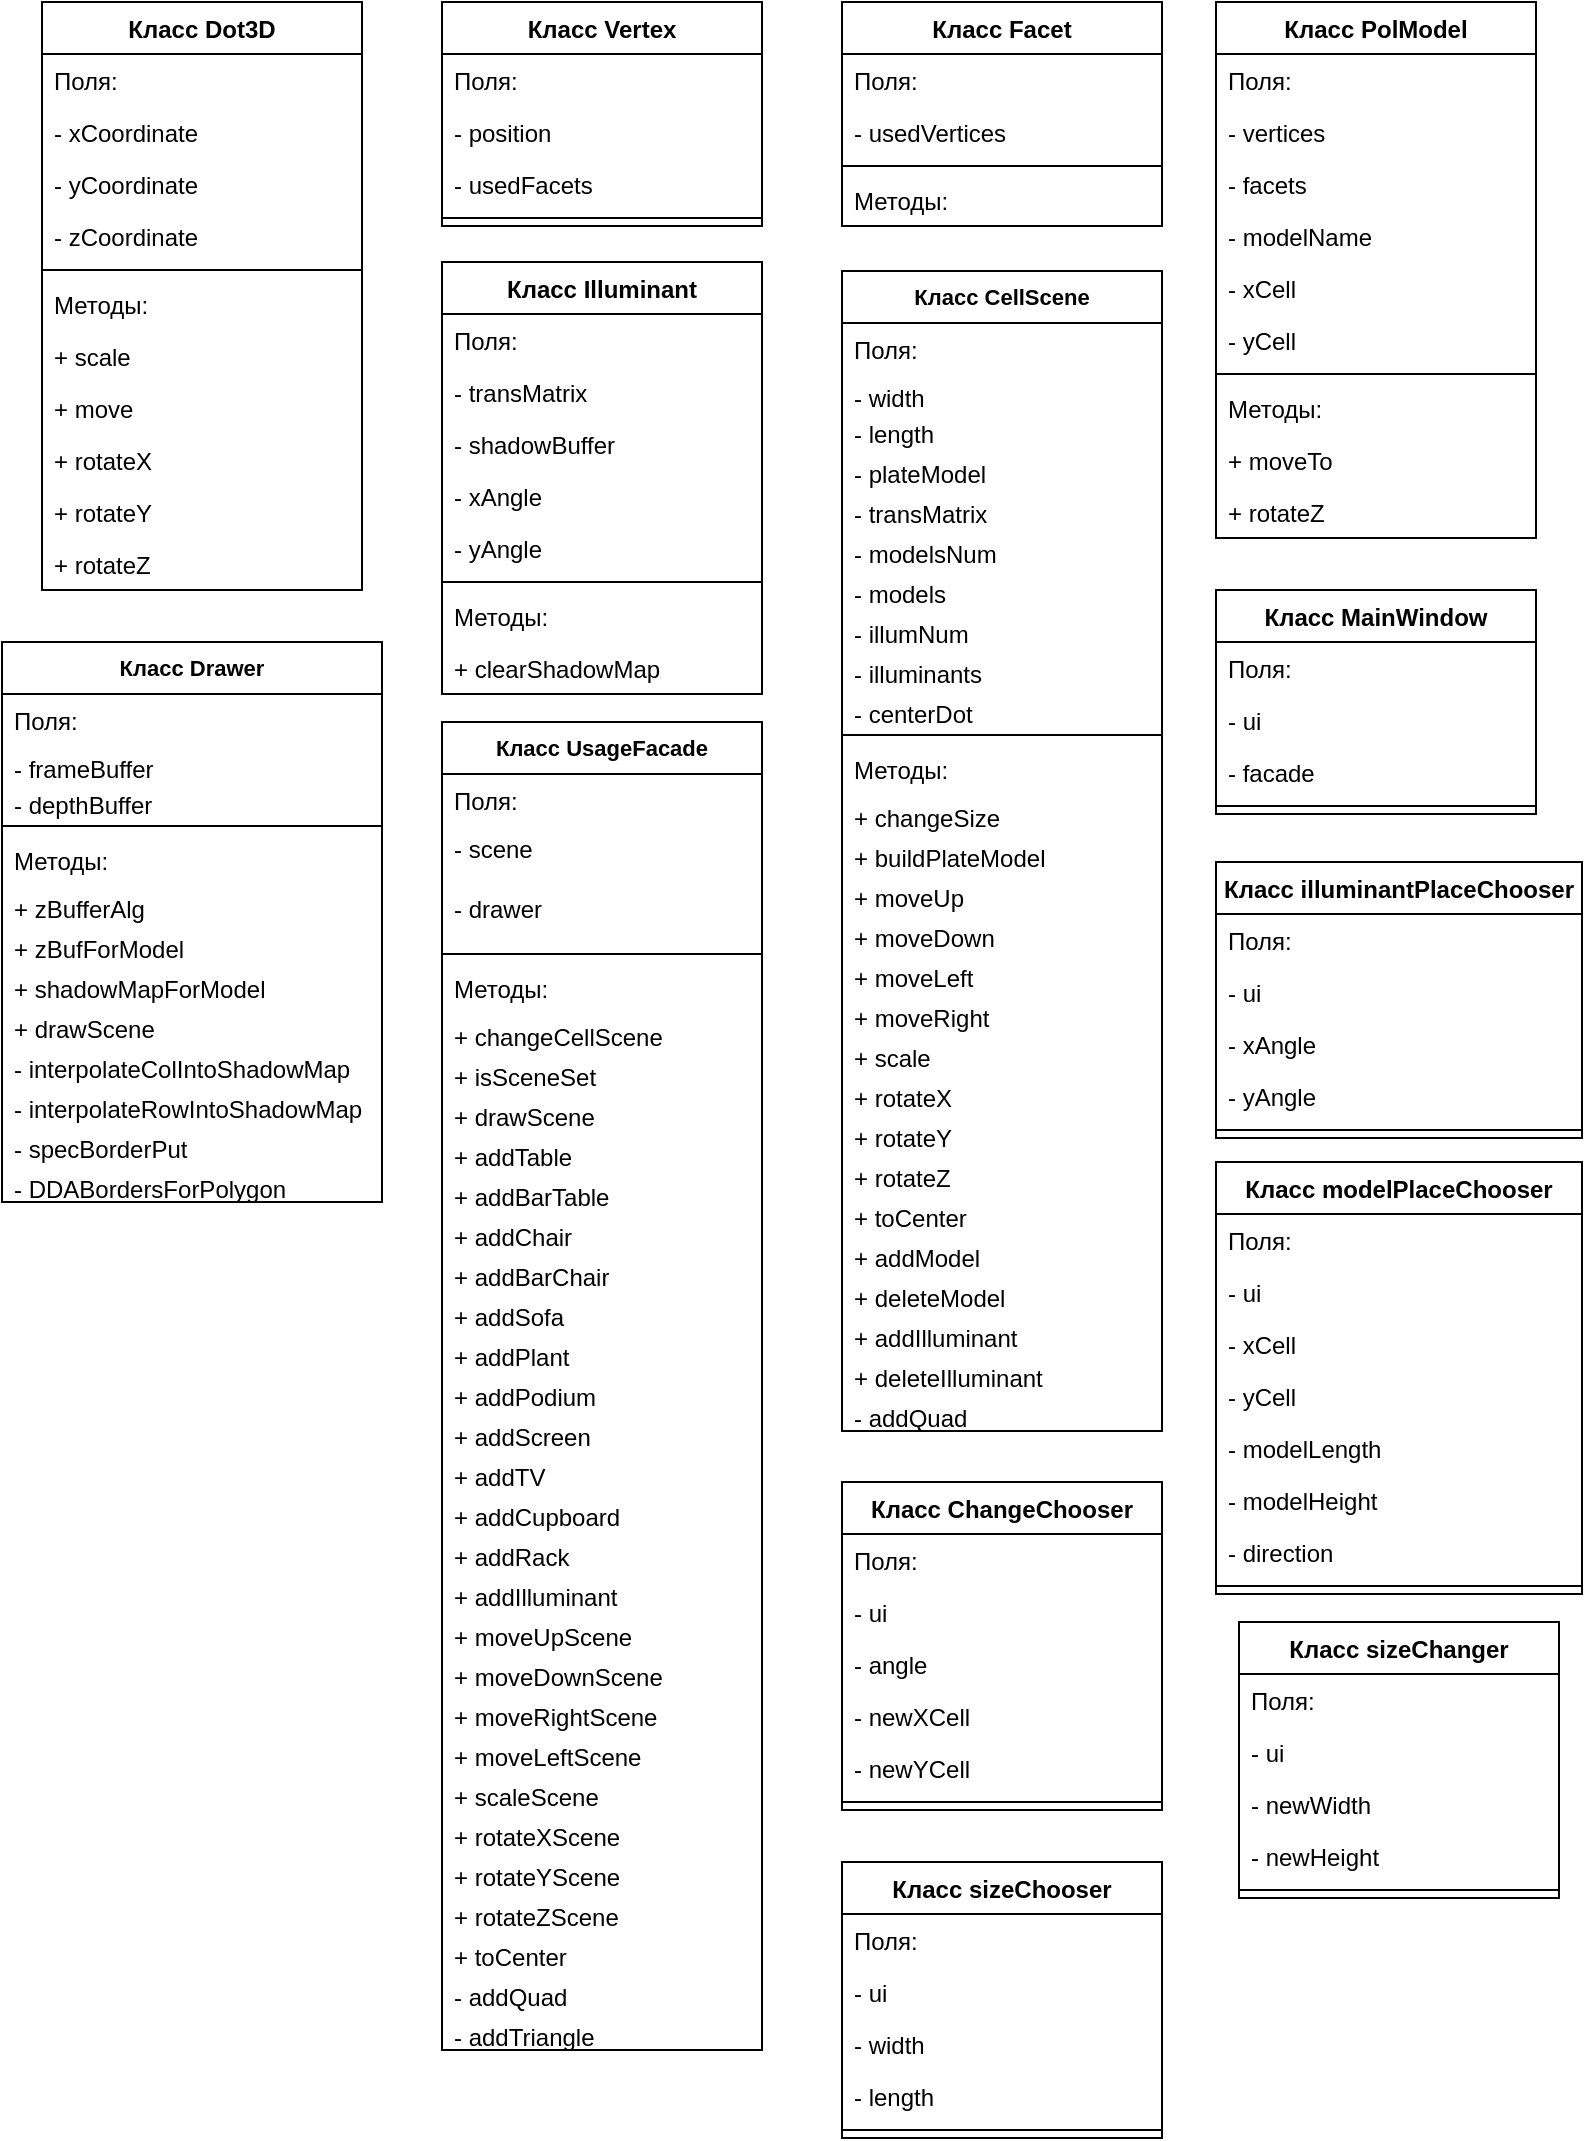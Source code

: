 <mxfile version="13.7.3" type="device"><diagram id="hMQNTa0_9MdyWYqPHMWZ" name="Страница 1"><mxGraphModel dx="883" dy="1422" grid="1" gridSize="10" guides="1" tooltips="1" connect="1" arrows="1" fold="1" page="1" pageScale="1" pageWidth="827" pageHeight="1169" math="0" shadow="0"><root><mxCell id="0"/><mxCell id="1" parent="0"/><mxCell id="Jduav44TmlYK7xalt5z2-1" value="Класс Dot3D" style="swimlane;fontStyle=1;align=center;verticalAlign=top;childLayout=stackLayout;horizontal=1;startSize=26;horizontalStack=0;resizeParent=1;resizeParentMax=0;resizeLast=0;collapsible=1;marginBottom=0;" vertex="1" parent="1"><mxGeometry x="80" y="160" width="160" height="294" as="geometry"/></mxCell><mxCell id="Jduav44TmlYK7xalt5z2-2" value="Поля:" style="text;strokeColor=none;fillColor=none;align=left;verticalAlign=top;spacingLeft=4;spacingRight=4;overflow=hidden;rotatable=0;points=[[0,0.5],[1,0.5]];portConstraint=eastwest;" vertex="1" parent="Jduav44TmlYK7xalt5z2-1"><mxGeometry y="26" width="160" height="26" as="geometry"/></mxCell><mxCell id="Jduav44TmlYK7xalt5z2-5" value="- xCoordinate" style="text;strokeColor=none;fillColor=none;align=left;verticalAlign=top;spacingLeft=4;spacingRight=4;overflow=hidden;rotatable=0;points=[[0,0.5],[1,0.5]];portConstraint=eastwest;" vertex="1" parent="Jduav44TmlYK7xalt5z2-1"><mxGeometry y="52" width="160" height="26" as="geometry"/></mxCell><mxCell id="Jduav44TmlYK7xalt5z2-6" value="- yCoordinate" style="text;strokeColor=none;fillColor=none;align=left;verticalAlign=top;spacingLeft=4;spacingRight=4;overflow=hidden;rotatable=0;points=[[0,0.5],[1,0.5]];portConstraint=eastwest;" vertex="1" parent="Jduav44TmlYK7xalt5z2-1"><mxGeometry y="78" width="160" height="26" as="geometry"/></mxCell><mxCell id="Jduav44TmlYK7xalt5z2-7" value="- zCoordinate" style="text;strokeColor=none;fillColor=none;align=left;verticalAlign=top;spacingLeft=4;spacingRight=4;overflow=hidden;rotatable=0;points=[[0,0.5],[1,0.5]];portConstraint=eastwest;" vertex="1" parent="Jduav44TmlYK7xalt5z2-1"><mxGeometry y="104" width="160" height="26" as="geometry"/></mxCell><mxCell id="Jduav44TmlYK7xalt5z2-3" value="" style="line;strokeWidth=1;fillColor=none;align=left;verticalAlign=middle;spacingTop=-1;spacingLeft=3;spacingRight=3;rotatable=0;labelPosition=right;points=[];portConstraint=eastwest;" vertex="1" parent="Jduav44TmlYK7xalt5z2-1"><mxGeometry y="130" width="160" height="8" as="geometry"/></mxCell><mxCell id="Jduav44TmlYK7xalt5z2-4" value="Методы:" style="text;strokeColor=none;fillColor=none;align=left;verticalAlign=top;spacingLeft=4;spacingRight=4;overflow=hidden;rotatable=0;points=[[0,0.5],[1,0.5]];portConstraint=eastwest;" vertex="1" parent="Jduav44TmlYK7xalt5z2-1"><mxGeometry y="138" width="160" height="26" as="geometry"/></mxCell><mxCell id="Jduav44TmlYK7xalt5z2-8" value="+ scale" style="text;strokeColor=none;fillColor=none;align=left;verticalAlign=top;spacingLeft=4;spacingRight=4;overflow=hidden;rotatable=0;points=[[0,0.5],[1,0.5]];portConstraint=eastwest;" vertex="1" parent="Jduav44TmlYK7xalt5z2-1"><mxGeometry y="164" width="160" height="26" as="geometry"/></mxCell><mxCell id="Jduav44TmlYK7xalt5z2-9" value="+ move" style="text;strokeColor=none;fillColor=none;align=left;verticalAlign=top;spacingLeft=4;spacingRight=4;overflow=hidden;rotatable=0;points=[[0,0.5],[1,0.5]];portConstraint=eastwest;" vertex="1" parent="Jduav44TmlYK7xalt5z2-1"><mxGeometry y="190" width="160" height="26" as="geometry"/></mxCell><mxCell id="Jduav44TmlYK7xalt5z2-10" value="+ rotateX" style="text;strokeColor=none;fillColor=none;align=left;verticalAlign=top;spacingLeft=4;spacingRight=4;overflow=hidden;rotatable=0;points=[[0,0.5],[1,0.5]];portConstraint=eastwest;" vertex="1" parent="Jduav44TmlYK7xalt5z2-1"><mxGeometry y="216" width="160" height="26" as="geometry"/></mxCell><mxCell id="Jduav44TmlYK7xalt5z2-11" value="+ rotateY" style="text;strokeColor=none;fillColor=none;align=left;verticalAlign=top;spacingLeft=4;spacingRight=4;overflow=hidden;rotatable=0;points=[[0,0.5],[1,0.5]];portConstraint=eastwest;" vertex="1" parent="Jduav44TmlYK7xalt5z2-1"><mxGeometry y="242" width="160" height="26" as="geometry"/></mxCell><mxCell id="Jduav44TmlYK7xalt5z2-12" value="+ rotateZ" style="text;strokeColor=none;fillColor=none;align=left;verticalAlign=top;spacingLeft=4;spacingRight=4;overflow=hidden;rotatable=0;points=[[0,0.5],[1,0.5]];portConstraint=eastwest;" vertex="1" parent="Jduav44TmlYK7xalt5z2-1"><mxGeometry y="268" width="160" height="26" as="geometry"/></mxCell><mxCell id="Jduav44TmlYK7xalt5z2-13" value="Класс Vertex" style="swimlane;fontStyle=1;align=center;verticalAlign=top;childLayout=stackLayout;horizontal=1;startSize=26;horizontalStack=0;resizeParent=1;resizeParentMax=0;resizeLast=0;collapsible=1;marginBottom=0;" vertex="1" parent="1"><mxGeometry x="280" y="160" width="160" height="112" as="geometry"/></mxCell><mxCell id="Jduav44TmlYK7xalt5z2-14" value="Поля:" style="text;strokeColor=none;fillColor=none;align=left;verticalAlign=top;spacingLeft=4;spacingRight=4;overflow=hidden;rotatable=0;points=[[0,0.5],[1,0.5]];portConstraint=eastwest;" vertex="1" parent="Jduav44TmlYK7xalt5z2-13"><mxGeometry y="26" width="160" height="26" as="geometry"/></mxCell><mxCell id="Jduav44TmlYK7xalt5z2-15" value="- position" style="text;strokeColor=none;fillColor=none;align=left;verticalAlign=top;spacingLeft=4;spacingRight=4;overflow=hidden;rotatable=0;points=[[0,0.5],[1,0.5]];portConstraint=eastwest;" vertex="1" parent="Jduav44TmlYK7xalt5z2-13"><mxGeometry y="52" width="160" height="26" as="geometry"/></mxCell><mxCell id="Jduav44TmlYK7xalt5z2-16" value="- usedFacets" style="text;strokeColor=none;fillColor=none;align=left;verticalAlign=top;spacingLeft=4;spacingRight=4;overflow=hidden;rotatable=0;points=[[0,0.5],[1,0.5]];portConstraint=eastwest;" vertex="1" parent="Jduav44TmlYK7xalt5z2-13"><mxGeometry y="78" width="160" height="26" as="geometry"/></mxCell><mxCell id="Jduav44TmlYK7xalt5z2-18" value="" style="line;strokeWidth=1;fillColor=none;align=left;verticalAlign=middle;spacingTop=-1;spacingLeft=3;spacingRight=3;rotatable=0;labelPosition=right;points=[];portConstraint=eastwest;" vertex="1" parent="Jduav44TmlYK7xalt5z2-13"><mxGeometry y="104" width="160" height="8" as="geometry"/></mxCell><mxCell id="Jduav44TmlYK7xalt5z2-36" value="Класс Facet" style="swimlane;fontStyle=1;align=center;verticalAlign=top;childLayout=stackLayout;horizontal=1;startSize=26;horizontalStack=0;resizeParent=1;resizeParentMax=0;resizeLast=0;collapsible=1;marginBottom=0;" vertex="1" parent="1"><mxGeometry x="480" y="160" width="160" height="112" as="geometry"/></mxCell><mxCell id="Jduav44TmlYK7xalt5z2-37" value="Поля:" style="text;strokeColor=none;fillColor=none;align=left;verticalAlign=top;spacingLeft=4;spacingRight=4;overflow=hidden;rotatable=0;points=[[0,0.5],[1,0.5]];portConstraint=eastwest;" vertex="1" parent="Jduav44TmlYK7xalt5z2-36"><mxGeometry y="26" width="160" height="26" as="geometry"/></mxCell><mxCell id="Jduav44TmlYK7xalt5z2-38" value="- usedVertices" style="text;strokeColor=none;fillColor=none;align=left;verticalAlign=top;spacingLeft=4;spacingRight=4;overflow=hidden;rotatable=0;points=[[0,0.5],[1,0.5]];portConstraint=eastwest;" vertex="1" parent="Jduav44TmlYK7xalt5z2-36"><mxGeometry y="52" width="160" height="26" as="geometry"/></mxCell><mxCell id="Jduav44TmlYK7xalt5z2-40" value="" style="line;strokeWidth=1;fillColor=none;align=left;verticalAlign=middle;spacingTop=-1;spacingLeft=3;spacingRight=3;rotatable=0;labelPosition=right;points=[];portConstraint=eastwest;" vertex="1" parent="Jduav44TmlYK7xalt5z2-36"><mxGeometry y="78" width="160" height="8" as="geometry"/></mxCell><mxCell id="Jduav44TmlYK7xalt5z2-41" value="Методы:" style="text;strokeColor=none;fillColor=none;align=left;verticalAlign=top;spacingLeft=4;spacingRight=4;overflow=hidden;rotatable=0;points=[[0,0.5],[1,0.5]];portConstraint=eastwest;" vertex="1" parent="Jduav44TmlYK7xalt5z2-36"><mxGeometry y="86" width="160" height="26" as="geometry"/></mxCell><mxCell id="Jduav44TmlYK7xalt5z2-46" value="Класс PolModel" style="swimlane;fontStyle=1;align=center;verticalAlign=top;childLayout=stackLayout;horizontal=1;startSize=26;horizontalStack=0;resizeParent=1;resizeParentMax=0;resizeLast=0;collapsible=1;marginBottom=0;" vertex="1" parent="1"><mxGeometry x="667" y="160" width="160" height="268" as="geometry"/></mxCell><mxCell id="Jduav44TmlYK7xalt5z2-47" value="Поля:" style="text;strokeColor=none;fillColor=none;align=left;verticalAlign=top;spacingLeft=4;spacingRight=4;overflow=hidden;rotatable=0;points=[[0,0.5],[1,0.5]];portConstraint=eastwest;" vertex="1" parent="Jduav44TmlYK7xalt5z2-46"><mxGeometry y="26" width="160" height="26" as="geometry"/></mxCell><mxCell id="Jduav44TmlYK7xalt5z2-48" value="- vertices" style="text;strokeColor=none;fillColor=none;align=left;verticalAlign=top;spacingLeft=4;spacingRight=4;overflow=hidden;rotatable=0;points=[[0,0.5],[1,0.5]];portConstraint=eastwest;" vertex="1" parent="Jduav44TmlYK7xalt5z2-46"><mxGeometry y="52" width="160" height="26" as="geometry"/></mxCell><mxCell id="Jduav44TmlYK7xalt5z2-49" value="- facets" style="text;strokeColor=none;fillColor=none;align=left;verticalAlign=top;spacingLeft=4;spacingRight=4;overflow=hidden;rotatable=0;points=[[0,0.5],[1,0.5]];portConstraint=eastwest;" vertex="1" parent="Jduav44TmlYK7xalt5z2-46"><mxGeometry y="78" width="160" height="26" as="geometry"/></mxCell><mxCell id="Jduav44TmlYK7xalt5z2-56" value="- modelName" style="text;strokeColor=none;fillColor=none;align=left;verticalAlign=top;spacingLeft=4;spacingRight=4;overflow=hidden;rotatable=0;points=[[0,0.5],[1,0.5]];portConstraint=eastwest;" vertex="1" parent="Jduav44TmlYK7xalt5z2-46"><mxGeometry y="104" width="160" height="26" as="geometry"/></mxCell><mxCell id="Jduav44TmlYK7xalt5z2-57" value="- xCell" style="text;strokeColor=none;fillColor=none;align=left;verticalAlign=top;spacingLeft=4;spacingRight=4;overflow=hidden;rotatable=0;points=[[0,0.5],[1,0.5]];portConstraint=eastwest;" vertex="1" parent="Jduav44TmlYK7xalt5z2-46"><mxGeometry y="130" width="160" height="26" as="geometry"/></mxCell><mxCell id="Jduav44TmlYK7xalt5z2-58" value="- yCell" style="text;strokeColor=none;fillColor=none;align=left;verticalAlign=top;spacingLeft=4;spacingRight=4;overflow=hidden;rotatable=0;points=[[0,0.5],[1,0.5]];portConstraint=eastwest;" vertex="1" parent="Jduav44TmlYK7xalt5z2-46"><mxGeometry y="156" width="160" height="26" as="geometry"/></mxCell><mxCell id="Jduav44TmlYK7xalt5z2-50" value="" style="line;strokeWidth=1;fillColor=none;align=left;verticalAlign=middle;spacingTop=-1;spacingLeft=3;spacingRight=3;rotatable=0;labelPosition=right;points=[];portConstraint=eastwest;" vertex="1" parent="Jduav44TmlYK7xalt5z2-46"><mxGeometry y="182" width="160" height="8" as="geometry"/></mxCell><mxCell id="Jduav44TmlYK7xalt5z2-51" value="Методы:" style="text;strokeColor=none;fillColor=none;align=left;verticalAlign=top;spacingLeft=4;spacingRight=4;overflow=hidden;rotatable=0;points=[[0,0.5],[1,0.5]];portConstraint=eastwest;" vertex="1" parent="Jduav44TmlYK7xalt5z2-46"><mxGeometry y="190" width="160" height="26" as="geometry"/></mxCell><mxCell id="Jduav44TmlYK7xalt5z2-59" value="+ moveTo" style="text;strokeColor=none;fillColor=none;align=left;verticalAlign=top;spacingLeft=4;spacingRight=4;overflow=hidden;rotatable=0;points=[[0,0.5],[1,0.5]];portConstraint=eastwest;" vertex="1" parent="Jduav44TmlYK7xalt5z2-46"><mxGeometry y="216" width="160" height="26" as="geometry"/></mxCell><mxCell id="Jduav44TmlYK7xalt5z2-60" value="+ rotateZ" style="text;strokeColor=none;fillColor=none;align=left;verticalAlign=top;spacingLeft=4;spacingRight=4;overflow=hidden;rotatable=0;points=[[0,0.5],[1,0.5]];portConstraint=eastwest;" vertex="1" parent="Jduav44TmlYK7xalt5z2-46"><mxGeometry y="242" width="160" height="26" as="geometry"/></mxCell><mxCell id="Jduav44TmlYK7xalt5z2-66" value="Класс Illuminant" style="swimlane;fontStyle=1;align=center;verticalAlign=top;childLayout=stackLayout;horizontal=1;startSize=26;horizontalStack=0;resizeParent=1;resizeParentMax=0;resizeLast=0;collapsible=1;marginBottom=0;" vertex="1" parent="1"><mxGeometry x="280" y="290" width="160" height="216" as="geometry"/></mxCell><mxCell id="Jduav44TmlYK7xalt5z2-67" value="Поля:" style="text;strokeColor=none;fillColor=none;align=left;verticalAlign=top;spacingLeft=4;spacingRight=4;overflow=hidden;rotatable=0;points=[[0,0.5],[1,0.5]];portConstraint=eastwest;" vertex="1" parent="Jduav44TmlYK7xalt5z2-66"><mxGeometry y="26" width="160" height="26" as="geometry"/></mxCell><mxCell id="Jduav44TmlYK7xalt5z2-68" value="- transMatrix" style="text;strokeColor=none;fillColor=none;align=left;verticalAlign=top;spacingLeft=4;spacingRight=4;overflow=hidden;rotatable=0;points=[[0,0.5],[1,0.5]];portConstraint=eastwest;" vertex="1" parent="Jduav44TmlYK7xalt5z2-66"><mxGeometry y="52" width="160" height="26" as="geometry"/></mxCell><mxCell id="Jduav44TmlYK7xalt5z2-69" value="- shadowBuffer" style="text;strokeColor=none;fillColor=none;align=left;verticalAlign=top;spacingLeft=4;spacingRight=4;overflow=hidden;rotatable=0;points=[[0,0.5],[1,0.5]];portConstraint=eastwest;" vertex="1" parent="Jduav44TmlYK7xalt5z2-66"><mxGeometry y="78" width="160" height="26" as="geometry"/></mxCell><mxCell id="Jduav44TmlYK7xalt5z2-76" value="- xAngle" style="text;strokeColor=none;fillColor=none;align=left;verticalAlign=top;spacingLeft=4;spacingRight=4;overflow=hidden;rotatable=0;points=[[0,0.5],[1,0.5]];portConstraint=eastwest;" vertex="1" parent="Jduav44TmlYK7xalt5z2-66"><mxGeometry y="104" width="160" height="26" as="geometry"/></mxCell><mxCell id="Jduav44TmlYK7xalt5z2-77" value="- yAngle" style="text;strokeColor=none;fillColor=none;align=left;verticalAlign=top;spacingLeft=4;spacingRight=4;overflow=hidden;rotatable=0;points=[[0,0.5],[1,0.5]];portConstraint=eastwest;" vertex="1" parent="Jduav44TmlYK7xalt5z2-66"><mxGeometry y="130" width="160" height="26" as="geometry"/></mxCell><mxCell id="Jduav44TmlYK7xalt5z2-70" value="" style="line;strokeWidth=1;fillColor=none;align=left;verticalAlign=middle;spacingTop=-1;spacingLeft=3;spacingRight=3;rotatable=0;labelPosition=right;points=[];portConstraint=eastwest;" vertex="1" parent="Jduav44TmlYK7xalt5z2-66"><mxGeometry y="156" width="160" height="8" as="geometry"/></mxCell><mxCell id="Jduav44TmlYK7xalt5z2-71" value="Методы:" style="text;strokeColor=none;fillColor=none;align=left;verticalAlign=top;spacingLeft=4;spacingRight=4;overflow=hidden;rotatable=0;points=[[0,0.5],[1,0.5]];portConstraint=eastwest;" vertex="1" parent="Jduav44TmlYK7xalt5z2-66"><mxGeometry y="164" width="160" height="26" as="geometry"/></mxCell><mxCell id="Jduav44TmlYK7xalt5z2-79" value="+ clearShadowMap" style="text;strokeColor=none;fillColor=none;align=left;verticalAlign=top;spacingLeft=4;spacingRight=4;overflow=hidden;rotatable=0;points=[[0,0.5],[1,0.5]];portConstraint=eastwest;" vertex="1" parent="Jduav44TmlYK7xalt5z2-66"><mxGeometry y="190" width="160" height="26" as="geometry"/></mxCell><mxCell id="Jduav44TmlYK7xalt5z2-124" value="Класс Drawer" style="swimlane;fontStyle=1;align=center;verticalAlign=top;childLayout=stackLayout;horizontal=1;startSize=26;horizontalStack=0;resizeParent=1;resizeParentMax=0;resizeLast=0;collapsible=1;marginBottom=0;fontSize=11;" vertex="1" parent="1"><mxGeometry x="60" y="480" width="190" height="280" as="geometry"/></mxCell><mxCell id="Jduav44TmlYK7xalt5z2-125" value="Поля:" style="text;strokeColor=none;fillColor=none;align=left;verticalAlign=top;spacingLeft=4;spacingRight=4;overflow=hidden;rotatable=0;points=[[0,0.5],[1,0.5]];portConstraint=eastwest;" vertex="1" parent="Jduav44TmlYK7xalt5z2-124"><mxGeometry y="26" width="190" height="24" as="geometry"/></mxCell><mxCell id="Jduav44TmlYK7xalt5z2-126" value="- frameBuffer" style="text;strokeColor=none;fillColor=none;align=left;verticalAlign=top;spacingLeft=4;spacingRight=4;overflow=hidden;rotatable=0;points=[[0,0.5],[1,0.5]];portConstraint=eastwest;" vertex="1" parent="Jduav44TmlYK7xalt5z2-124"><mxGeometry y="50" width="190" height="18" as="geometry"/></mxCell><mxCell id="Jduav44TmlYK7xalt5z2-127" value="- depthBuffer" style="text;strokeColor=none;fillColor=none;align=left;verticalAlign=top;spacingLeft=4;spacingRight=4;overflow=hidden;rotatable=0;points=[[0,0.5],[1,0.5]];portConstraint=eastwest;" vertex="1" parent="Jduav44TmlYK7xalt5z2-124"><mxGeometry y="68" width="190" height="20" as="geometry"/></mxCell><mxCell id="Jduav44TmlYK7xalt5z2-135" value="" style="line;strokeWidth=1;fillColor=none;align=left;verticalAlign=middle;spacingTop=-1;spacingLeft=3;spacingRight=3;rotatable=0;labelPosition=right;points=[];portConstraint=eastwest;" vertex="1" parent="Jduav44TmlYK7xalt5z2-124"><mxGeometry y="88" width="190" height="8" as="geometry"/></mxCell><mxCell id="Jduav44TmlYK7xalt5z2-136" value="Методы:" style="text;strokeColor=none;fillColor=none;align=left;verticalAlign=top;spacingLeft=4;spacingRight=4;overflow=hidden;rotatable=0;points=[[0,0.5],[1,0.5]];portConstraint=eastwest;" vertex="1" parent="Jduav44TmlYK7xalt5z2-124"><mxGeometry y="96" width="190" height="24" as="geometry"/></mxCell><mxCell id="Jduav44TmlYK7xalt5z2-137" value="+ zBufferAlg" style="text;strokeColor=none;fillColor=none;align=left;verticalAlign=top;spacingLeft=4;spacingRight=4;overflow=hidden;rotatable=0;points=[[0,0.5],[1,0.5]];portConstraint=eastwest;" vertex="1" parent="Jduav44TmlYK7xalt5z2-124"><mxGeometry y="120" width="190" height="20" as="geometry"/></mxCell><mxCell id="Jduav44TmlYK7xalt5z2-138" value="+ zBufForModel" style="text;strokeColor=none;fillColor=none;align=left;verticalAlign=top;spacingLeft=4;spacingRight=4;overflow=hidden;rotatable=0;points=[[0,0.5],[1,0.5]];portConstraint=eastwest;" vertex="1" parent="Jduav44TmlYK7xalt5z2-124"><mxGeometry y="140" width="190" height="20" as="geometry"/></mxCell><mxCell id="Jduav44TmlYK7xalt5z2-139" value="+ shadowMapForModel" style="text;strokeColor=none;fillColor=none;align=left;verticalAlign=top;spacingLeft=4;spacingRight=4;overflow=hidden;rotatable=0;points=[[0,0.5],[1,0.5]];portConstraint=eastwest;" vertex="1" parent="Jduav44TmlYK7xalt5z2-124"><mxGeometry y="160" width="190" height="20" as="geometry"/></mxCell><mxCell id="Jduav44TmlYK7xalt5z2-140" value="+ drawScene" style="text;strokeColor=none;fillColor=none;align=left;verticalAlign=top;spacingLeft=4;spacingRight=4;overflow=hidden;rotatable=0;points=[[0,0.5],[1,0.5]];portConstraint=eastwest;" vertex="1" parent="Jduav44TmlYK7xalt5z2-124"><mxGeometry y="180" width="190" height="20" as="geometry"/></mxCell><mxCell id="Jduav44TmlYK7xalt5z2-145" value="- interpolateColIntoShadowMap" style="text;strokeColor=none;fillColor=none;align=left;verticalAlign=top;spacingLeft=4;spacingRight=4;overflow=hidden;rotatable=0;points=[[0,0.5],[1,0.5]];portConstraint=eastwest;" vertex="1" parent="Jduav44TmlYK7xalt5z2-124"><mxGeometry y="200" width="190" height="20" as="geometry"/></mxCell><mxCell id="Jduav44TmlYK7xalt5z2-146" value="- interpolateRowIntoShadowMap" style="text;strokeColor=none;fillColor=none;align=left;verticalAlign=top;spacingLeft=4;spacingRight=4;overflow=hidden;rotatable=0;points=[[0,0.5],[1,0.5]];portConstraint=eastwest;" vertex="1" parent="Jduav44TmlYK7xalt5z2-124"><mxGeometry y="220" width="190" height="20" as="geometry"/></mxCell><mxCell id="Jduav44TmlYK7xalt5z2-147" value="- specBorderPut" style="text;strokeColor=none;fillColor=none;align=left;verticalAlign=top;spacingLeft=4;spacingRight=4;overflow=hidden;rotatable=0;points=[[0,0.5],[1,0.5]];portConstraint=eastwest;" vertex="1" parent="Jduav44TmlYK7xalt5z2-124"><mxGeometry y="240" width="190" height="20" as="geometry"/></mxCell><mxCell id="Jduav44TmlYK7xalt5z2-148" value="- DDABordersForPolygon" style="text;strokeColor=none;fillColor=none;align=left;verticalAlign=top;spacingLeft=4;spacingRight=4;overflow=hidden;rotatable=0;points=[[0,0.5],[1,0.5]];portConstraint=eastwest;" vertex="1" parent="Jduav44TmlYK7xalt5z2-124"><mxGeometry y="260" width="190" height="20" as="geometry"/></mxCell><mxCell id="Jduav44TmlYK7xalt5z2-82" value="Класс UsageFacade" style="swimlane;fontStyle=1;align=center;verticalAlign=top;childLayout=stackLayout;horizontal=1;startSize=26;horizontalStack=0;resizeParent=1;resizeParentMax=0;resizeLast=0;collapsible=1;marginBottom=0;fontSize=11;" vertex="1" parent="1"><mxGeometry x="280" y="520" width="160" height="664" as="geometry"/></mxCell><mxCell id="Jduav44TmlYK7xalt5z2-83" value="Поля:" style="text;strokeColor=none;fillColor=none;align=left;verticalAlign=top;spacingLeft=4;spacingRight=4;overflow=hidden;rotatable=0;points=[[0,0.5],[1,0.5]];portConstraint=eastwest;" vertex="1" parent="Jduav44TmlYK7xalt5z2-82"><mxGeometry y="26" width="160" height="24" as="geometry"/></mxCell><mxCell id="Jduav44TmlYK7xalt5z2-84" value="- scene" style="text;strokeColor=none;fillColor=none;align=left;verticalAlign=top;spacingLeft=4;spacingRight=4;overflow=hidden;rotatable=0;points=[[0,0.5],[1,0.5]];portConstraint=eastwest;" vertex="1" parent="Jduav44TmlYK7xalt5z2-82"><mxGeometry y="50" width="160" height="30" as="geometry"/></mxCell><mxCell id="Jduav44TmlYK7xalt5z2-86" value="- drawer" style="text;strokeColor=none;fillColor=none;align=left;verticalAlign=top;spacingLeft=4;spacingRight=4;overflow=hidden;rotatable=0;points=[[0,0.5],[1,0.5]];portConstraint=eastwest;spacing=2;" vertex="1" parent="Jduav44TmlYK7xalt5z2-82"><mxGeometry y="80" width="160" height="32" as="geometry"/></mxCell><mxCell id="Jduav44TmlYK7xalt5z2-88" value="" style="line;strokeWidth=1;fillColor=none;align=left;verticalAlign=middle;spacingTop=-1;spacingLeft=3;spacingRight=3;rotatable=0;labelPosition=right;points=[];portConstraint=eastwest;" vertex="1" parent="Jduav44TmlYK7xalt5z2-82"><mxGeometry y="112" width="160" height="8" as="geometry"/></mxCell><mxCell id="Jduav44TmlYK7xalt5z2-89" value="Методы:" style="text;strokeColor=none;fillColor=none;align=left;verticalAlign=top;spacingLeft=4;spacingRight=4;overflow=hidden;rotatable=0;points=[[0,0.5],[1,0.5]];portConstraint=eastwest;" vertex="1" parent="Jduav44TmlYK7xalt5z2-82"><mxGeometry y="120" width="160" height="24" as="geometry"/></mxCell><mxCell id="Jduav44TmlYK7xalt5z2-92" value="+ changeCellScene" style="text;strokeColor=none;fillColor=none;align=left;verticalAlign=top;spacingLeft=4;spacingRight=4;overflow=hidden;rotatable=0;points=[[0,0.5],[1,0.5]];portConstraint=eastwest;" vertex="1" parent="Jduav44TmlYK7xalt5z2-82"><mxGeometry y="144" width="160" height="20" as="geometry"/></mxCell><mxCell id="Jduav44TmlYK7xalt5z2-93" value="+ isSceneSet" style="text;strokeColor=none;fillColor=none;align=left;verticalAlign=top;spacingLeft=4;spacingRight=4;overflow=hidden;rotatable=0;points=[[0,0.5],[1,0.5]];portConstraint=eastwest;" vertex="1" parent="Jduav44TmlYK7xalt5z2-82"><mxGeometry y="164" width="160" height="20" as="geometry"/></mxCell><mxCell id="Jduav44TmlYK7xalt5z2-95" value="+ drawScene" style="text;strokeColor=none;fillColor=none;align=left;verticalAlign=top;spacingLeft=4;spacingRight=4;overflow=hidden;rotatable=0;points=[[0,0.5],[1,0.5]];portConstraint=eastwest;" vertex="1" parent="Jduav44TmlYK7xalt5z2-82"><mxGeometry y="184" width="160" height="20" as="geometry"/></mxCell><mxCell id="Jduav44TmlYK7xalt5z2-96" value="+ addTable" style="text;strokeColor=none;fillColor=none;align=left;verticalAlign=top;spacingLeft=4;spacingRight=4;overflow=hidden;rotatable=0;points=[[0,0.5],[1,0.5]];portConstraint=eastwest;" vertex="1" parent="Jduav44TmlYK7xalt5z2-82"><mxGeometry y="204" width="160" height="20" as="geometry"/></mxCell><mxCell id="Jduav44TmlYK7xalt5z2-97" value="+ addBarTable" style="text;strokeColor=none;fillColor=none;align=left;verticalAlign=top;spacingLeft=4;spacingRight=4;overflow=hidden;rotatable=0;points=[[0,0.5],[1,0.5]];portConstraint=eastwest;" vertex="1" parent="Jduav44TmlYK7xalt5z2-82"><mxGeometry y="224" width="160" height="20" as="geometry"/></mxCell><mxCell id="Jduav44TmlYK7xalt5z2-102" value="+ addChair" style="text;strokeColor=none;fillColor=none;align=left;verticalAlign=top;spacingLeft=4;spacingRight=4;overflow=hidden;rotatable=0;points=[[0,0.5],[1,0.5]];portConstraint=eastwest;" vertex="1" parent="Jduav44TmlYK7xalt5z2-82"><mxGeometry y="244" width="160" height="20" as="geometry"/></mxCell><mxCell id="Jduav44TmlYK7xalt5z2-103" value="+ addBarChair" style="text;strokeColor=none;fillColor=none;align=left;verticalAlign=top;spacingLeft=4;spacingRight=4;overflow=hidden;rotatable=0;points=[[0,0.5],[1,0.5]];portConstraint=eastwest;" vertex="1" parent="Jduav44TmlYK7xalt5z2-82"><mxGeometry y="264" width="160" height="20" as="geometry"/></mxCell><mxCell id="Jduav44TmlYK7xalt5z2-104" value="+ addSofa" style="text;strokeColor=none;fillColor=none;align=left;verticalAlign=top;spacingLeft=4;spacingRight=4;overflow=hidden;rotatable=0;points=[[0,0.5],[1,0.5]];portConstraint=eastwest;" vertex="1" parent="Jduav44TmlYK7xalt5z2-82"><mxGeometry y="284" width="160" height="20" as="geometry"/></mxCell><mxCell id="Jduav44TmlYK7xalt5z2-105" value="+ addPlant" style="text;strokeColor=none;fillColor=none;align=left;verticalAlign=top;spacingLeft=4;spacingRight=4;overflow=hidden;rotatable=0;points=[[0,0.5],[1,0.5]];portConstraint=eastwest;" vertex="1" parent="Jduav44TmlYK7xalt5z2-82"><mxGeometry y="304" width="160" height="20" as="geometry"/></mxCell><mxCell id="Jduav44TmlYK7xalt5z2-106" value="+ addPodium" style="text;strokeColor=none;fillColor=none;align=left;verticalAlign=top;spacingLeft=4;spacingRight=4;overflow=hidden;rotatable=0;points=[[0,0.5],[1,0.5]];portConstraint=eastwest;" vertex="1" parent="Jduav44TmlYK7xalt5z2-82"><mxGeometry y="324" width="160" height="20" as="geometry"/></mxCell><mxCell id="Jduav44TmlYK7xalt5z2-107" value="+ addScreen" style="text;strokeColor=none;fillColor=none;align=left;verticalAlign=top;spacingLeft=4;spacingRight=4;overflow=hidden;rotatable=0;points=[[0,0.5],[1,0.5]];portConstraint=eastwest;" vertex="1" parent="Jduav44TmlYK7xalt5z2-82"><mxGeometry y="344" width="160" height="20" as="geometry"/></mxCell><mxCell id="Jduav44TmlYK7xalt5z2-112" value="+ addTV" style="text;strokeColor=none;fillColor=none;align=left;verticalAlign=top;spacingLeft=4;spacingRight=4;overflow=hidden;rotatable=0;points=[[0,0.5],[1,0.5]];portConstraint=eastwest;" vertex="1" parent="Jduav44TmlYK7xalt5z2-82"><mxGeometry y="364" width="160" height="20" as="geometry"/></mxCell><mxCell id="Jduav44TmlYK7xalt5z2-113" value="+ addCupboard" style="text;strokeColor=none;fillColor=none;align=left;verticalAlign=top;spacingLeft=4;spacingRight=4;overflow=hidden;rotatable=0;points=[[0,0.5],[1,0.5]];portConstraint=eastwest;" vertex="1" parent="Jduav44TmlYK7xalt5z2-82"><mxGeometry y="384" width="160" height="20" as="geometry"/></mxCell><mxCell id="Jduav44TmlYK7xalt5z2-117" value="+ addRack" style="text;strokeColor=none;fillColor=none;align=left;verticalAlign=top;spacingLeft=4;spacingRight=4;overflow=hidden;rotatable=0;points=[[0,0.5],[1,0.5]];portConstraint=eastwest;" vertex="1" parent="Jduav44TmlYK7xalt5z2-82"><mxGeometry y="404" width="160" height="20" as="geometry"/></mxCell><mxCell id="Jduav44TmlYK7xalt5z2-118" value="+ addIlluminant" style="text;strokeColor=none;fillColor=none;align=left;verticalAlign=top;spacingLeft=4;spacingRight=4;overflow=hidden;rotatable=0;points=[[0,0.5],[1,0.5]];portConstraint=eastwest;" vertex="1" parent="Jduav44TmlYK7xalt5z2-82"><mxGeometry y="424" width="160" height="20" as="geometry"/></mxCell><mxCell id="Jduav44TmlYK7xalt5z2-122" value="+ moveUpScene" style="text;strokeColor=none;fillColor=none;align=left;verticalAlign=top;spacingLeft=4;spacingRight=4;overflow=hidden;rotatable=0;points=[[0,0.5],[1,0.5]];portConstraint=eastwest;" vertex="1" parent="Jduav44TmlYK7xalt5z2-82"><mxGeometry y="444" width="160" height="20" as="geometry"/></mxCell><mxCell id="Jduav44TmlYK7xalt5z2-182" value="+ moveDownScene" style="text;strokeColor=none;fillColor=none;align=left;verticalAlign=top;spacingLeft=4;spacingRight=4;overflow=hidden;rotatable=0;points=[[0,0.5],[1,0.5]];portConstraint=eastwest;" vertex="1" parent="Jduav44TmlYK7xalt5z2-82"><mxGeometry y="464" width="160" height="20" as="geometry"/></mxCell><mxCell id="Jduav44TmlYK7xalt5z2-183" value="+ moveRightScene" style="text;strokeColor=none;fillColor=none;align=left;verticalAlign=top;spacingLeft=4;spacingRight=4;overflow=hidden;rotatable=0;points=[[0,0.5],[1,0.5]];portConstraint=eastwest;" vertex="1" parent="Jduav44TmlYK7xalt5z2-82"><mxGeometry y="484" width="160" height="20" as="geometry"/></mxCell><mxCell id="Jduav44TmlYK7xalt5z2-184" value="+ moveLeftScene" style="text;strokeColor=none;fillColor=none;align=left;verticalAlign=top;spacingLeft=4;spacingRight=4;overflow=hidden;rotatable=0;points=[[0,0.5],[1,0.5]];portConstraint=eastwest;" vertex="1" parent="Jduav44TmlYK7xalt5z2-82"><mxGeometry y="504" width="160" height="20" as="geometry"/></mxCell><mxCell id="Jduav44TmlYK7xalt5z2-185" value="+ scaleScene" style="text;strokeColor=none;fillColor=none;align=left;verticalAlign=top;spacingLeft=4;spacingRight=4;overflow=hidden;rotatable=0;points=[[0,0.5],[1,0.5]];portConstraint=eastwest;" vertex="1" parent="Jduav44TmlYK7xalt5z2-82"><mxGeometry y="524" width="160" height="20" as="geometry"/></mxCell><mxCell id="Jduav44TmlYK7xalt5z2-186" value="+ rotateXScene" style="text;strokeColor=none;fillColor=none;align=left;verticalAlign=top;spacingLeft=4;spacingRight=4;overflow=hidden;rotatable=0;points=[[0,0.5],[1,0.5]];portConstraint=eastwest;" vertex="1" parent="Jduav44TmlYK7xalt5z2-82"><mxGeometry y="544" width="160" height="20" as="geometry"/></mxCell><mxCell id="Jduav44TmlYK7xalt5z2-187" value="+ rotateYScene" style="text;strokeColor=none;fillColor=none;align=left;verticalAlign=top;spacingLeft=4;spacingRight=4;overflow=hidden;rotatable=0;points=[[0,0.5],[1,0.5]];portConstraint=eastwest;" vertex="1" parent="Jduav44TmlYK7xalt5z2-82"><mxGeometry y="564" width="160" height="20" as="geometry"/></mxCell><mxCell id="Jduav44TmlYK7xalt5z2-188" value="+ rotateZScene" style="text;strokeColor=none;fillColor=none;align=left;verticalAlign=top;spacingLeft=4;spacingRight=4;overflow=hidden;rotatable=0;points=[[0,0.5],[1,0.5]];portConstraint=eastwest;" vertex="1" parent="Jduav44TmlYK7xalt5z2-82"><mxGeometry y="584" width="160" height="20" as="geometry"/></mxCell><mxCell id="Jduav44TmlYK7xalt5z2-189" value="+ toCenter" style="text;strokeColor=none;fillColor=none;align=left;verticalAlign=top;spacingLeft=4;spacingRight=4;overflow=hidden;rotatable=0;points=[[0,0.5],[1,0.5]];portConstraint=eastwest;" vertex="1" parent="Jduav44TmlYK7xalt5z2-82"><mxGeometry y="604" width="160" height="20" as="geometry"/></mxCell><mxCell id="Jduav44TmlYK7xalt5z2-190" value="- addQuad" style="text;strokeColor=none;fillColor=none;align=left;verticalAlign=top;spacingLeft=4;spacingRight=4;overflow=hidden;rotatable=0;points=[[0,0.5],[1,0.5]];portConstraint=eastwest;" vertex="1" parent="Jduav44TmlYK7xalt5z2-82"><mxGeometry y="624" width="160" height="20" as="geometry"/></mxCell><mxCell id="Jduav44TmlYK7xalt5z2-191" value="- addTriangle" style="text;strokeColor=none;fillColor=none;align=left;verticalAlign=top;spacingLeft=4;spacingRight=4;overflow=hidden;rotatable=0;points=[[0,0.5],[1,0.5]];portConstraint=eastwest;" vertex="1" parent="Jduav44TmlYK7xalt5z2-82"><mxGeometry y="644" width="160" height="20" as="geometry"/></mxCell><mxCell id="Jduav44TmlYK7xalt5z2-153" value="Класс CellScene" style="swimlane;fontStyle=1;align=center;verticalAlign=top;childLayout=stackLayout;horizontal=1;startSize=26;horizontalStack=0;resizeParent=1;resizeParentMax=0;resizeLast=0;collapsible=1;marginBottom=0;fontSize=11;" vertex="1" parent="1"><mxGeometry x="480" y="294.5" width="160" height="580" as="geometry"/></mxCell><mxCell id="Jduav44TmlYK7xalt5z2-154" value="Поля:" style="text;strokeColor=none;fillColor=none;align=left;verticalAlign=top;spacingLeft=4;spacingRight=4;overflow=hidden;rotatable=0;points=[[0,0.5],[1,0.5]];portConstraint=eastwest;" vertex="1" parent="Jduav44TmlYK7xalt5z2-153"><mxGeometry y="26" width="160" height="24" as="geometry"/></mxCell><mxCell id="Jduav44TmlYK7xalt5z2-155" value="- width" style="text;strokeColor=none;fillColor=none;align=left;verticalAlign=top;spacingLeft=4;spacingRight=4;overflow=hidden;rotatable=0;points=[[0,0.5],[1,0.5]];portConstraint=eastwest;" vertex="1" parent="Jduav44TmlYK7xalt5z2-153"><mxGeometry y="50" width="160" height="18" as="geometry"/></mxCell><mxCell id="Jduav44TmlYK7xalt5z2-156" value="- length" style="text;strokeColor=none;fillColor=none;align=left;verticalAlign=top;spacingLeft=4;spacingRight=4;overflow=hidden;rotatable=0;points=[[0,0.5],[1,0.5]];portConstraint=eastwest;" vertex="1" parent="Jduav44TmlYK7xalt5z2-153"><mxGeometry y="68" width="160" height="20" as="geometry"/></mxCell><mxCell id="Jduav44TmlYK7xalt5z2-157" value="- plateModel" style="text;strokeColor=none;fillColor=none;align=left;verticalAlign=top;spacingLeft=4;spacingRight=4;overflow=hidden;rotatable=0;points=[[0,0.5],[1,0.5]];portConstraint=eastwest;spacing=2;" vertex="1" parent="Jduav44TmlYK7xalt5z2-153"><mxGeometry y="88" width="160" height="20" as="geometry"/></mxCell><mxCell id="Jduav44TmlYK7xalt5z2-158" value="- transMatrix" style="text;strokeColor=none;fillColor=none;align=left;verticalAlign=top;spacingLeft=4;spacingRight=4;overflow=hidden;rotatable=0;points=[[0,0.5],[1,0.5]];portConstraint=eastwest;" vertex="1" parent="Jduav44TmlYK7xalt5z2-153"><mxGeometry y="108" width="160" height="20" as="geometry"/></mxCell><mxCell id="Jduav44TmlYK7xalt5z2-159" value="- modelsNum" style="text;strokeColor=none;fillColor=none;align=left;verticalAlign=top;spacingLeft=4;spacingRight=4;overflow=hidden;rotatable=0;points=[[0,0.5],[1,0.5]];portConstraint=eastwest;" vertex="1" parent="Jduav44TmlYK7xalt5z2-153"><mxGeometry y="128" width="160" height="20" as="geometry"/></mxCell><mxCell id="Jduav44TmlYK7xalt5z2-160" value="- models" style="text;strokeColor=none;fillColor=none;align=left;verticalAlign=top;spacingLeft=4;spacingRight=4;overflow=hidden;rotatable=0;points=[[0,0.5],[1,0.5]];portConstraint=eastwest;" vertex="1" parent="Jduav44TmlYK7xalt5z2-153"><mxGeometry y="148" width="160" height="20" as="geometry"/></mxCell><mxCell id="Jduav44TmlYK7xalt5z2-161" value="- illumNum" style="text;strokeColor=none;fillColor=none;align=left;verticalAlign=top;spacingLeft=4;spacingRight=4;overflow=hidden;rotatable=0;points=[[0,0.5],[1,0.5]];portConstraint=eastwest;" vertex="1" parent="Jduav44TmlYK7xalt5z2-153"><mxGeometry y="168" width="160" height="20" as="geometry"/></mxCell><mxCell id="Jduav44TmlYK7xalt5z2-162" value="- illuminants" style="text;strokeColor=none;fillColor=none;align=left;verticalAlign=top;spacingLeft=4;spacingRight=4;overflow=hidden;rotatable=0;points=[[0,0.5],[1,0.5]];portConstraint=eastwest;" vertex="1" parent="Jduav44TmlYK7xalt5z2-153"><mxGeometry y="188" width="160" height="20" as="geometry"/></mxCell><mxCell id="Jduav44TmlYK7xalt5z2-163" value="- centerDot" style="text;strokeColor=none;fillColor=none;align=left;verticalAlign=top;spacingLeft=4;spacingRight=4;overflow=hidden;rotatable=0;points=[[0,0.5],[1,0.5]];portConstraint=eastwest;" vertex="1" parent="Jduav44TmlYK7xalt5z2-153"><mxGeometry y="208" width="160" height="20" as="geometry"/></mxCell><mxCell id="Jduav44TmlYK7xalt5z2-164" value="" style="line;strokeWidth=1;fillColor=none;align=left;verticalAlign=middle;spacingTop=-1;spacingLeft=3;spacingRight=3;rotatable=0;labelPosition=right;points=[];portConstraint=eastwest;" vertex="1" parent="Jduav44TmlYK7xalt5z2-153"><mxGeometry y="228" width="160" height="8" as="geometry"/></mxCell><mxCell id="Jduav44TmlYK7xalt5z2-165" value="Методы:" style="text;strokeColor=none;fillColor=none;align=left;verticalAlign=top;spacingLeft=4;spacingRight=4;overflow=hidden;rotatable=0;points=[[0,0.5],[1,0.5]];portConstraint=eastwest;" vertex="1" parent="Jduav44TmlYK7xalt5z2-153"><mxGeometry y="236" width="160" height="24" as="geometry"/></mxCell><mxCell id="Jduav44TmlYK7xalt5z2-166" value="+ changeSize" style="text;strokeColor=none;fillColor=none;align=left;verticalAlign=top;spacingLeft=4;spacingRight=4;overflow=hidden;rotatable=0;points=[[0,0.5],[1,0.5]];portConstraint=eastwest;" vertex="1" parent="Jduav44TmlYK7xalt5z2-153"><mxGeometry y="260" width="160" height="20" as="geometry"/></mxCell><mxCell id="Jduav44TmlYK7xalt5z2-167" value="+ buildPlateModel" style="text;strokeColor=none;fillColor=none;align=left;verticalAlign=top;spacingLeft=4;spacingRight=4;overflow=hidden;rotatable=0;points=[[0,0.5],[1,0.5]];portConstraint=eastwest;" vertex="1" parent="Jduav44TmlYK7xalt5z2-153"><mxGeometry y="280" width="160" height="20" as="geometry"/></mxCell><mxCell id="Jduav44TmlYK7xalt5z2-168" value="+ moveUp" style="text;strokeColor=none;fillColor=none;align=left;verticalAlign=top;spacingLeft=4;spacingRight=4;overflow=hidden;rotatable=0;points=[[0,0.5],[1,0.5]];portConstraint=eastwest;" vertex="1" parent="Jduav44TmlYK7xalt5z2-153"><mxGeometry y="300" width="160" height="20" as="geometry"/></mxCell><mxCell id="Jduav44TmlYK7xalt5z2-169" value="+ moveDown" style="text;strokeColor=none;fillColor=none;align=left;verticalAlign=top;spacingLeft=4;spacingRight=4;overflow=hidden;rotatable=0;points=[[0,0.5],[1,0.5]];portConstraint=eastwest;" vertex="1" parent="Jduav44TmlYK7xalt5z2-153"><mxGeometry y="320" width="160" height="20" as="geometry"/></mxCell><mxCell id="Jduav44TmlYK7xalt5z2-170" value="+ moveLeft" style="text;strokeColor=none;fillColor=none;align=left;verticalAlign=top;spacingLeft=4;spacingRight=4;overflow=hidden;rotatable=0;points=[[0,0.5],[1,0.5]];portConstraint=eastwest;" vertex="1" parent="Jduav44TmlYK7xalt5z2-153"><mxGeometry y="340" width="160" height="20" as="geometry"/></mxCell><mxCell id="Jduav44TmlYK7xalt5z2-171" value="+ moveRight" style="text;strokeColor=none;fillColor=none;align=left;verticalAlign=top;spacingLeft=4;spacingRight=4;overflow=hidden;rotatable=0;points=[[0,0.5],[1,0.5]];portConstraint=eastwest;" vertex="1" parent="Jduav44TmlYK7xalt5z2-153"><mxGeometry y="360" width="160" height="20" as="geometry"/></mxCell><mxCell id="Jduav44TmlYK7xalt5z2-172" value="+ scale" style="text;strokeColor=none;fillColor=none;align=left;verticalAlign=top;spacingLeft=4;spacingRight=4;overflow=hidden;rotatable=0;points=[[0,0.5],[1,0.5]];portConstraint=eastwest;" vertex="1" parent="Jduav44TmlYK7xalt5z2-153"><mxGeometry y="380" width="160" height="20" as="geometry"/></mxCell><mxCell id="Jduav44TmlYK7xalt5z2-173" value="+ rotateX" style="text;strokeColor=none;fillColor=none;align=left;verticalAlign=top;spacingLeft=4;spacingRight=4;overflow=hidden;rotatable=0;points=[[0,0.5],[1,0.5]];portConstraint=eastwest;" vertex="1" parent="Jduav44TmlYK7xalt5z2-153"><mxGeometry y="400" width="160" height="20" as="geometry"/></mxCell><mxCell id="Jduav44TmlYK7xalt5z2-174" value="+ rotateY" style="text;strokeColor=none;fillColor=none;align=left;verticalAlign=top;spacingLeft=4;spacingRight=4;overflow=hidden;rotatable=0;points=[[0,0.5],[1,0.5]];portConstraint=eastwest;" vertex="1" parent="Jduav44TmlYK7xalt5z2-153"><mxGeometry y="420" width="160" height="20" as="geometry"/></mxCell><mxCell id="Jduav44TmlYK7xalt5z2-175" value="+ rotateZ" style="text;strokeColor=none;fillColor=none;align=left;verticalAlign=top;spacingLeft=4;spacingRight=4;overflow=hidden;rotatable=0;points=[[0,0.5],[1,0.5]];portConstraint=eastwest;" vertex="1" parent="Jduav44TmlYK7xalt5z2-153"><mxGeometry y="440" width="160" height="20" as="geometry"/></mxCell><mxCell id="Jduav44TmlYK7xalt5z2-176" value="+ toCenter" style="text;strokeColor=none;fillColor=none;align=left;verticalAlign=top;spacingLeft=4;spacingRight=4;overflow=hidden;rotatable=0;points=[[0,0.5],[1,0.5]];portConstraint=eastwest;" vertex="1" parent="Jduav44TmlYK7xalt5z2-153"><mxGeometry y="460" width="160" height="20" as="geometry"/></mxCell><mxCell id="Jduav44TmlYK7xalt5z2-177" value="+ addModel" style="text;strokeColor=none;fillColor=none;align=left;verticalAlign=top;spacingLeft=4;spacingRight=4;overflow=hidden;rotatable=0;points=[[0,0.5],[1,0.5]];portConstraint=eastwest;" vertex="1" parent="Jduav44TmlYK7xalt5z2-153"><mxGeometry y="480" width="160" height="20" as="geometry"/></mxCell><mxCell id="Jduav44TmlYK7xalt5z2-178" value="+ deleteModel" style="text;strokeColor=none;fillColor=none;align=left;verticalAlign=top;spacingLeft=4;spacingRight=4;overflow=hidden;rotatable=0;points=[[0,0.5],[1,0.5]];portConstraint=eastwest;" vertex="1" parent="Jduav44TmlYK7xalt5z2-153"><mxGeometry y="500" width="160" height="20" as="geometry"/></mxCell><mxCell id="Jduav44TmlYK7xalt5z2-179" value="+ addIlluminant" style="text;strokeColor=none;fillColor=none;align=left;verticalAlign=top;spacingLeft=4;spacingRight=4;overflow=hidden;rotatable=0;points=[[0,0.5],[1,0.5]];portConstraint=eastwest;" vertex="1" parent="Jduav44TmlYK7xalt5z2-153"><mxGeometry y="520" width="160" height="20" as="geometry"/></mxCell><mxCell id="Jduav44TmlYK7xalt5z2-180" value="+ deleteIlluminant" style="text;strokeColor=none;fillColor=none;align=left;verticalAlign=top;spacingLeft=4;spacingRight=4;overflow=hidden;rotatable=0;points=[[0,0.5],[1,0.5]];portConstraint=eastwest;" vertex="1" parent="Jduav44TmlYK7xalt5z2-153"><mxGeometry y="540" width="160" height="20" as="geometry"/></mxCell><mxCell id="Jduav44TmlYK7xalt5z2-181" value="- addQuad" style="text;strokeColor=none;fillColor=none;align=left;verticalAlign=top;spacingLeft=4;spacingRight=4;overflow=hidden;rotatable=0;points=[[0,0.5],[1,0.5]];portConstraint=eastwest;" vertex="1" parent="Jduav44TmlYK7xalt5z2-153"><mxGeometry y="560" width="160" height="20" as="geometry"/></mxCell><mxCell id="Jduav44TmlYK7xalt5z2-192" value="Класс MainWindow" style="swimlane;fontStyle=1;align=center;verticalAlign=top;childLayout=stackLayout;horizontal=1;startSize=26;horizontalStack=0;resizeParent=1;resizeParentMax=0;resizeLast=0;collapsible=1;marginBottom=0;" vertex="1" parent="1"><mxGeometry x="667" y="454" width="160" height="112" as="geometry"/></mxCell><mxCell id="Jduav44TmlYK7xalt5z2-193" value="Поля:" style="text;strokeColor=none;fillColor=none;align=left;verticalAlign=top;spacingLeft=4;spacingRight=4;overflow=hidden;rotatable=0;points=[[0,0.5],[1,0.5]];portConstraint=eastwest;" vertex="1" parent="Jduav44TmlYK7xalt5z2-192"><mxGeometry y="26" width="160" height="26" as="geometry"/></mxCell><mxCell id="Jduav44TmlYK7xalt5z2-194" value="- ui" style="text;strokeColor=none;fillColor=none;align=left;verticalAlign=top;spacingLeft=4;spacingRight=4;overflow=hidden;rotatable=0;points=[[0,0.5],[1,0.5]];portConstraint=eastwest;" vertex="1" parent="Jduav44TmlYK7xalt5z2-192"><mxGeometry y="52" width="160" height="26" as="geometry"/></mxCell><mxCell id="Jduav44TmlYK7xalt5z2-195" value="- facade" style="text;strokeColor=none;fillColor=none;align=left;verticalAlign=top;spacingLeft=4;spacingRight=4;overflow=hidden;rotatable=0;points=[[0,0.5],[1,0.5]];portConstraint=eastwest;" vertex="1" parent="Jduav44TmlYK7xalt5z2-192"><mxGeometry y="78" width="160" height="26" as="geometry"/></mxCell><mxCell id="Jduav44TmlYK7xalt5z2-199" value="" style="line;strokeWidth=1;fillColor=none;align=left;verticalAlign=middle;spacingTop=-1;spacingLeft=3;spacingRight=3;rotatable=0;labelPosition=right;points=[];portConstraint=eastwest;" vertex="1" parent="Jduav44TmlYK7xalt5z2-192"><mxGeometry y="104" width="160" height="8" as="geometry"/></mxCell><mxCell id="Jduav44TmlYK7xalt5z2-203" value="Класс illuminantPlaceChooser" style="swimlane;fontStyle=1;align=center;verticalAlign=top;childLayout=stackLayout;horizontal=1;startSize=26;horizontalStack=0;resizeParent=1;resizeParentMax=0;resizeLast=0;collapsible=1;marginBottom=0;" vertex="1" parent="1"><mxGeometry x="667" y="590" width="183" height="138" as="geometry"/></mxCell><mxCell id="Jduav44TmlYK7xalt5z2-204" value="Поля:" style="text;strokeColor=none;fillColor=none;align=left;verticalAlign=top;spacingLeft=4;spacingRight=4;overflow=hidden;rotatable=0;points=[[0,0.5],[1,0.5]];portConstraint=eastwest;" vertex="1" parent="Jduav44TmlYK7xalt5z2-203"><mxGeometry y="26" width="183" height="26" as="geometry"/></mxCell><mxCell id="Jduav44TmlYK7xalt5z2-205" value="- ui" style="text;strokeColor=none;fillColor=none;align=left;verticalAlign=top;spacingLeft=4;spacingRight=4;overflow=hidden;rotatable=0;points=[[0,0.5],[1,0.5]];portConstraint=eastwest;" vertex="1" parent="Jduav44TmlYK7xalt5z2-203"><mxGeometry y="52" width="183" height="26" as="geometry"/></mxCell><mxCell id="Jduav44TmlYK7xalt5z2-206" value="- xAngle" style="text;strokeColor=none;fillColor=none;align=left;verticalAlign=top;spacingLeft=4;spacingRight=4;overflow=hidden;rotatable=0;points=[[0,0.5],[1,0.5]];portConstraint=eastwest;" vertex="1" parent="Jduav44TmlYK7xalt5z2-203"><mxGeometry y="78" width="183" height="26" as="geometry"/></mxCell><mxCell id="Jduav44TmlYK7xalt5z2-208" value="- yAngle" style="text;strokeColor=none;fillColor=none;align=left;verticalAlign=top;spacingLeft=4;spacingRight=4;overflow=hidden;rotatable=0;points=[[0,0.5],[1,0.5]];portConstraint=eastwest;" vertex="1" parent="Jduav44TmlYK7xalt5z2-203"><mxGeometry y="104" width="183" height="26" as="geometry"/></mxCell><mxCell id="Jduav44TmlYK7xalt5z2-207" value="" style="line;strokeWidth=1;fillColor=none;align=left;verticalAlign=middle;spacingTop=-1;spacingLeft=3;spacingRight=3;rotatable=0;labelPosition=right;points=[];portConstraint=eastwest;" vertex="1" parent="Jduav44TmlYK7xalt5z2-203"><mxGeometry y="130" width="183" height="8" as="geometry"/></mxCell><mxCell id="Jduav44TmlYK7xalt5z2-209" value="Класс modelPlaceChooser" style="swimlane;fontStyle=1;align=center;verticalAlign=top;childLayout=stackLayout;horizontal=1;startSize=26;horizontalStack=0;resizeParent=1;resizeParentMax=0;resizeLast=0;collapsible=1;marginBottom=0;" vertex="1" parent="1"><mxGeometry x="667" y="740" width="183" height="216" as="geometry"/></mxCell><mxCell id="Jduav44TmlYK7xalt5z2-210" value="Поля:" style="text;strokeColor=none;fillColor=none;align=left;verticalAlign=top;spacingLeft=4;spacingRight=4;overflow=hidden;rotatable=0;points=[[0,0.5],[1,0.5]];portConstraint=eastwest;" vertex="1" parent="Jduav44TmlYK7xalt5z2-209"><mxGeometry y="26" width="183" height="26" as="geometry"/></mxCell><mxCell id="Jduav44TmlYK7xalt5z2-211" value="- ui" style="text;strokeColor=none;fillColor=none;align=left;verticalAlign=top;spacingLeft=4;spacingRight=4;overflow=hidden;rotatable=0;points=[[0,0.5],[1,0.5]];portConstraint=eastwest;" vertex="1" parent="Jduav44TmlYK7xalt5z2-209"><mxGeometry y="52" width="183" height="26" as="geometry"/></mxCell><mxCell id="Jduav44TmlYK7xalt5z2-212" value="- xCell" style="text;strokeColor=none;fillColor=none;align=left;verticalAlign=top;spacingLeft=4;spacingRight=4;overflow=hidden;rotatable=0;points=[[0,0.5],[1,0.5]];portConstraint=eastwest;" vertex="1" parent="Jduav44TmlYK7xalt5z2-209"><mxGeometry y="78" width="183" height="26" as="geometry"/></mxCell><mxCell id="Jduav44TmlYK7xalt5z2-213" value="- yCell" style="text;strokeColor=none;fillColor=none;align=left;verticalAlign=top;spacingLeft=4;spacingRight=4;overflow=hidden;rotatable=0;points=[[0,0.5],[1,0.5]];portConstraint=eastwest;" vertex="1" parent="Jduav44TmlYK7xalt5z2-209"><mxGeometry y="104" width="183" height="26" as="geometry"/></mxCell><mxCell id="Jduav44TmlYK7xalt5z2-215" value="- modelLength" style="text;strokeColor=none;fillColor=none;align=left;verticalAlign=top;spacingLeft=4;spacingRight=4;overflow=hidden;rotatable=0;points=[[0,0.5],[1,0.5]];portConstraint=eastwest;" vertex="1" parent="Jduav44TmlYK7xalt5z2-209"><mxGeometry y="130" width="183" height="26" as="geometry"/></mxCell><mxCell id="Jduav44TmlYK7xalt5z2-216" value="- modelHeight" style="text;strokeColor=none;fillColor=none;align=left;verticalAlign=top;spacingLeft=4;spacingRight=4;overflow=hidden;rotatable=0;points=[[0,0.5],[1,0.5]];portConstraint=eastwest;" vertex="1" parent="Jduav44TmlYK7xalt5z2-209"><mxGeometry y="156" width="183" height="26" as="geometry"/></mxCell><mxCell id="Jduav44TmlYK7xalt5z2-217" value="- direction" style="text;strokeColor=none;fillColor=none;align=left;verticalAlign=top;spacingLeft=4;spacingRight=4;overflow=hidden;rotatable=0;points=[[0,0.5],[1,0.5]];portConstraint=eastwest;" vertex="1" parent="Jduav44TmlYK7xalt5z2-209"><mxGeometry y="182" width="183" height="26" as="geometry"/></mxCell><mxCell id="Jduav44TmlYK7xalt5z2-214" value="" style="line;strokeWidth=1;fillColor=none;align=left;verticalAlign=middle;spacingTop=-1;spacingLeft=3;spacingRight=3;rotatable=0;labelPosition=right;points=[];portConstraint=eastwest;" vertex="1" parent="Jduav44TmlYK7xalt5z2-209"><mxGeometry y="208" width="183" height="8" as="geometry"/></mxCell><mxCell id="Jduav44TmlYK7xalt5z2-218" value="Класс ChangeChooser" style="swimlane;fontStyle=1;align=center;verticalAlign=top;childLayout=stackLayout;horizontal=1;startSize=26;horizontalStack=0;resizeParent=1;resizeParentMax=0;resizeLast=0;collapsible=1;marginBottom=0;" vertex="1" parent="1"><mxGeometry x="480" y="900" width="160" height="164" as="geometry"/></mxCell><mxCell id="Jduav44TmlYK7xalt5z2-219" value="Поля:" style="text;strokeColor=none;fillColor=none;align=left;verticalAlign=top;spacingLeft=4;spacingRight=4;overflow=hidden;rotatable=0;points=[[0,0.5],[1,0.5]];portConstraint=eastwest;" vertex="1" parent="Jduav44TmlYK7xalt5z2-218"><mxGeometry y="26" width="160" height="26" as="geometry"/></mxCell><mxCell id="Jduav44TmlYK7xalt5z2-220" value="- ui" style="text;strokeColor=none;fillColor=none;align=left;verticalAlign=top;spacingLeft=4;spacingRight=4;overflow=hidden;rotatable=0;points=[[0,0.5],[1,0.5]];portConstraint=eastwest;" vertex="1" parent="Jduav44TmlYK7xalt5z2-218"><mxGeometry y="52" width="160" height="26" as="geometry"/></mxCell><mxCell id="Jduav44TmlYK7xalt5z2-221" value="- angle" style="text;strokeColor=none;fillColor=none;align=left;verticalAlign=top;spacingLeft=4;spacingRight=4;overflow=hidden;rotatable=0;points=[[0,0.5],[1,0.5]];portConstraint=eastwest;" vertex="1" parent="Jduav44TmlYK7xalt5z2-218"><mxGeometry y="78" width="160" height="26" as="geometry"/></mxCell><mxCell id="Jduav44TmlYK7xalt5z2-222" value="- newXCell" style="text;strokeColor=none;fillColor=none;align=left;verticalAlign=top;spacingLeft=4;spacingRight=4;overflow=hidden;rotatable=0;points=[[0,0.5],[1,0.5]];portConstraint=eastwest;" vertex="1" parent="Jduav44TmlYK7xalt5z2-218"><mxGeometry y="104" width="160" height="26" as="geometry"/></mxCell><mxCell id="Jduav44TmlYK7xalt5z2-224" value="- newYCell" style="text;strokeColor=none;fillColor=none;align=left;verticalAlign=top;spacingLeft=4;spacingRight=4;overflow=hidden;rotatable=0;points=[[0,0.5],[1,0.5]];portConstraint=eastwest;" vertex="1" parent="Jduav44TmlYK7xalt5z2-218"><mxGeometry y="130" width="160" height="26" as="geometry"/></mxCell><mxCell id="Jduav44TmlYK7xalt5z2-223" value="" style="line;strokeWidth=1;fillColor=none;align=left;verticalAlign=middle;spacingTop=-1;spacingLeft=3;spacingRight=3;rotatable=0;labelPosition=right;points=[];portConstraint=eastwest;" vertex="1" parent="Jduav44TmlYK7xalt5z2-218"><mxGeometry y="156" width="160" height="8" as="geometry"/></mxCell><mxCell id="Jduav44TmlYK7xalt5z2-225" value="Класс sizeChanger" style="swimlane;fontStyle=1;align=center;verticalAlign=top;childLayout=stackLayout;horizontal=1;startSize=26;horizontalStack=0;resizeParent=1;resizeParentMax=0;resizeLast=0;collapsible=1;marginBottom=0;" vertex="1" parent="1"><mxGeometry x="678.5" y="970" width="160" height="138" as="geometry"/></mxCell><mxCell id="Jduav44TmlYK7xalt5z2-226" value="Поля:" style="text;strokeColor=none;fillColor=none;align=left;verticalAlign=top;spacingLeft=4;spacingRight=4;overflow=hidden;rotatable=0;points=[[0,0.5],[1,0.5]];portConstraint=eastwest;" vertex="1" parent="Jduav44TmlYK7xalt5z2-225"><mxGeometry y="26" width="160" height="26" as="geometry"/></mxCell><mxCell id="Jduav44TmlYK7xalt5z2-227" value="- ui" style="text;strokeColor=none;fillColor=none;align=left;verticalAlign=top;spacingLeft=4;spacingRight=4;overflow=hidden;rotatable=0;points=[[0,0.5],[1,0.5]];portConstraint=eastwest;" vertex="1" parent="Jduav44TmlYK7xalt5z2-225"><mxGeometry y="52" width="160" height="26" as="geometry"/></mxCell><mxCell id="Jduav44TmlYK7xalt5z2-228" value="- newWidth" style="text;strokeColor=none;fillColor=none;align=left;verticalAlign=top;spacingLeft=4;spacingRight=4;overflow=hidden;rotatable=0;points=[[0,0.5],[1,0.5]];portConstraint=eastwest;" vertex="1" parent="Jduav44TmlYK7xalt5z2-225"><mxGeometry y="78" width="160" height="26" as="geometry"/></mxCell><mxCell id="Jduav44TmlYK7xalt5z2-229" value="- newHeight" style="text;strokeColor=none;fillColor=none;align=left;verticalAlign=top;spacingLeft=4;spacingRight=4;overflow=hidden;rotatable=0;points=[[0,0.5],[1,0.5]];portConstraint=eastwest;" vertex="1" parent="Jduav44TmlYK7xalt5z2-225"><mxGeometry y="104" width="160" height="26" as="geometry"/></mxCell><mxCell id="Jduav44TmlYK7xalt5z2-231" value="" style="line;strokeWidth=1;fillColor=none;align=left;verticalAlign=middle;spacingTop=-1;spacingLeft=3;spacingRight=3;rotatable=0;labelPosition=right;points=[];portConstraint=eastwest;" vertex="1" parent="Jduav44TmlYK7xalt5z2-225"><mxGeometry y="130" width="160" height="8" as="geometry"/></mxCell><mxCell id="Jduav44TmlYK7xalt5z2-232" value="Класс sizeChooser" style="swimlane;fontStyle=1;align=center;verticalAlign=top;childLayout=stackLayout;horizontal=1;startSize=26;horizontalStack=0;resizeParent=1;resizeParentMax=0;resizeLast=0;collapsible=1;marginBottom=0;" vertex="1" parent="1"><mxGeometry x="480" y="1090" width="160" height="138" as="geometry"/></mxCell><mxCell id="Jduav44TmlYK7xalt5z2-233" value="Поля:" style="text;strokeColor=none;fillColor=none;align=left;verticalAlign=top;spacingLeft=4;spacingRight=4;overflow=hidden;rotatable=0;points=[[0,0.5],[1,0.5]];portConstraint=eastwest;" vertex="1" parent="Jduav44TmlYK7xalt5z2-232"><mxGeometry y="26" width="160" height="26" as="geometry"/></mxCell><mxCell id="Jduav44TmlYK7xalt5z2-234" value="- ui" style="text;strokeColor=none;fillColor=none;align=left;verticalAlign=top;spacingLeft=4;spacingRight=4;overflow=hidden;rotatable=0;points=[[0,0.5],[1,0.5]];portConstraint=eastwest;" vertex="1" parent="Jduav44TmlYK7xalt5z2-232"><mxGeometry y="52" width="160" height="26" as="geometry"/></mxCell><mxCell id="Jduav44TmlYK7xalt5z2-235" value="- width" style="text;strokeColor=none;fillColor=none;align=left;verticalAlign=top;spacingLeft=4;spacingRight=4;overflow=hidden;rotatable=0;points=[[0,0.5],[1,0.5]];portConstraint=eastwest;" vertex="1" parent="Jduav44TmlYK7xalt5z2-232"><mxGeometry y="78" width="160" height="26" as="geometry"/></mxCell><mxCell id="Jduav44TmlYK7xalt5z2-236" value="- length" style="text;strokeColor=none;fillColor=none;align=left;verticalAlign=top;spacingLeft=4;spacingRight=4;overflow=hidden;rotatable=0;points=[[0,0.5],[1,0.5]];portConstraint=eastwest;" vertex="1" parent="Jduav44TmlYK7xalt5z2-232"><mxGeometry y="104" width="160" height="26" as="geometry"/></mxCell><mxCell id="Jduav44TmlYK7xalt5z2-237" value="" style="line;strokeWidth=1;fillColor=none;align=left;verticalAlign=middle;spacingTop=-1;spacingLeft=3;spacingRight=3;rotatable=0;labelPosition=right;points=[];portConstraint=eastwest;" vertex="1" parent="Jduav44TmlYK7xalt5z2-232"><mxGeometry y="130" width="160" height="8" as="geometry"/></mxCell></root></mxGraphModel></diagram></mxfile>